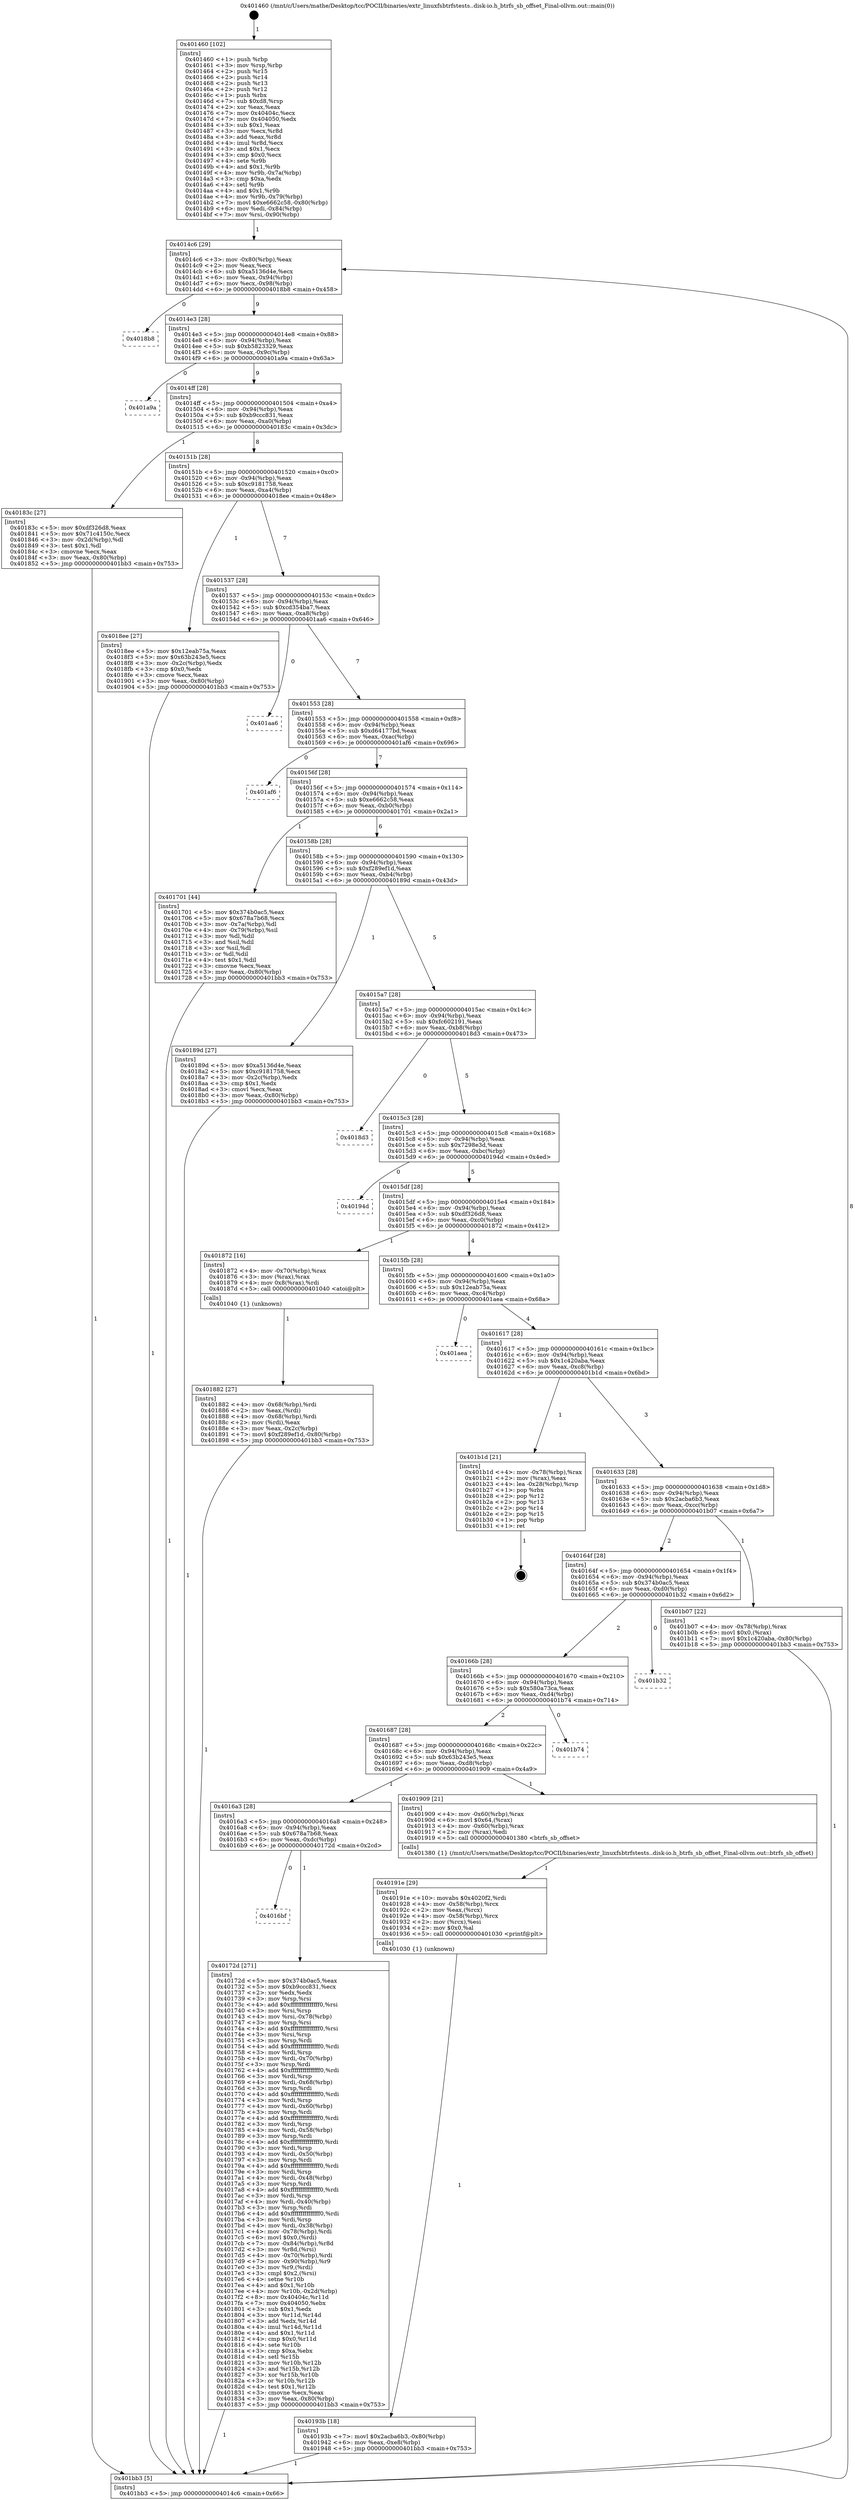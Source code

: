 digraph "0x401460" {
  label = "0x401460 (/mnt/c/Users/mathe/Desktop/tcc/POCII/binaries/extr_linuxfsbtrfstests..disk-io.h_btrfs_sb_offset_Final-ollvm.out::main(0))"
  labelloc = "t"
  node[shape=record]

  Entry [label="",width=0.3,height=0.3,shape=circle,fillcolor=black,style=filled]
  "0x4014c6" [label="{
     0x4014c6 [29]\l
     | [instrs]\l
     &nbsp;&nbsp;0x4014c6 \<+3\>: mov -0x80(%rbp),%eax\l
     &nbsp;&nbsp;0x4014c9 \<+2\>: mov %eax,%ecx\l
     &nbsp;&nbsp;0x4014cb \<+6\>: sub $0xa5136d4e,%ecx\l
     &nbsp;&nbsp;0x4014d1 \<+6\>: mov %eax,-0x94(%rbp)\l
     &nbsp;&nbsp;0x4014d7 \<+6\>: mov %ecx,-0x98(%rbp)\l
     &nbsp;&nbsp;0x4014dd \<+6\>: je 00000000004018b8 \<main+0x458\>\l
  }"]
  "0x4018b8" [label="{
     0x4018b8\l
  }", style=dashed]
  "0x4014e3" [label="{
     0x4014e3 [28]\l
     | [instrs]\l
     &nbsp;&nbsp;0x4014e3 \<+5\>: jmp 00000000004014e8 \<main+0x88\>\l
     &nbsp;&nbsp;0x4014e8 \<+6\>: mov -0x94(%rbp),%eax\l
     &nbsp;&nbsp;0x4014ee \<+5\>: sub $0xb5823329,%eax\l
     &nbsp;&nbsp;0x4014f3 \<+6\>: mov %eax,-0x9c(%rbp)\l
     &nbsp;&nbsp;0x4014f9 \<+6\>: je 0000000000401a9a \<main+0x63a\>\l
  }"]
  Exit [label="",width=0.3,height=0.3,shape=circle,fillcolor=black,style=filled,peripheries=2]
  "0x401a9a" [label="{
     0x401a9a\l
  }", style=dashed]
  "0x4014ff" [label="{
     0x4014ff [28]\l
     | [instrs]\l
     &nbsp;&nbsp;0x4014ff \<+5\>: jmp 0000000000401504 \<main+0xa4\>\l
     &nbsp;&nbsp;0x401504 \<+6\>: mov -0x94(%rbp),%eax\l
     &nbsp;&nbsp;0x40150a \<+5\>: sub $0xb9ccc831,%eax\l
     &nbsp;&nbsp;0x40150f \<+6\>: mov %eax,-0xa0(%rbp)\l
     &nbsp;&nbsp;0x401515 \<+6\>: je 000000000040183c \<main+0x3dc\>\l
  }"]
  "0x40193b" [label="{
     0x40193b [18]\l
     | [instrs]\l
     &nbsp;&nbsp;0x40193b \<+7\>: movl $0x2acba6b3,-0x80(%rbp)\l
     &nbsp;&nbsp;0x401942 \<+6\>: mov %eax,-0xe8(%rbp)\l
     &nbsp;&nbsp;0x401948 \<+5\>: jmp 0000000000401bb3 \<main+0x753\>\l
  }"]
  "0x40183c" [label="{
     0x40183c [27]\l
     | [instrs]\l
     &nbsp;&nbsp;0x40183c \<+5\>: mov $0xdf326d8,%eax\l
     &nbsp;&nbsp;0x401841 \<+5\>: mov $0x71c4150c,%ecx\l
     &nbsp;&nbsp;0x401846 \<+3\>: mov -0x2d(%rbp),%dl\l
     &nbsp;&nbsp;0x401849 \<+3\>: test $0x1,%dl\l
     &nbsp;&nbsp;0x40184c \<+3\>: cmovne %ecx,%eax\l
     &nbsp;&nbsp;0x40184f \<+3\>: mov %eax,-0x80(%rbp)\l
     &nbsp;&nbsp;0x401852 \<+5\>: jmp 0000000000401bb3 \<main+0x753\>\l
  }"]
  "0x40151b" [label="{
     0x40151b [28]\l
     | [instrs]\l
     &nbsp;&nbsp;0x40151b \<+5\>: jmp 0000000000401520 \<main+0xc0\>\l
     &nbsp;&nbsp;0x401520 \<+6\>: mov -0x94(%rbp),%eax\l
     &nbsp;&nbsp;0x401526 \<+5\>: sub $0xc9181758,%eax\l
     &nbsp;&nbsp;0x40152b \<+6\>: mov %eax,-0xa4(%rbp)\l
     &nbsp;&nbsp;0x401531 \<+6\>: je 00000000004018ee \<main+0x48e\>\l
  }"]
  "0x40191e" [label="{
     0x40191e [29]\l
     | [instrs]\l
     &nbsp;&nbsp;0x40191e \<+10\>: movabs $0x4020f2,%rdi\l
     &nbsp;&nbsp;0x401928 \<+4\>: mov -0x58(%rbp),%rcx\l
     &nbsp;&nbsp;0x40192c \<+2\>: mov %eax,(%rcx)\l
     &nbsp;&nbsp;0x40192e \<+4\>: mov -0x58(%rbp),%rcx\l
     &nbsp;&nbsp;0x401932 \<+2\>: mov (%rcx),%esi\l
     &nbsp;&nbsp;0x401934 \<+2\>: mov $0x0,%al\l
     &nbsp;&nbsp;0x401936 \<+5\>: call 0000000000401030 \<printf@plt\>\l
     | [calls]\l
     &nbsp;&nbsp;0x401030 \{1\} (unknown)\l
  }"]
  "0x4018ee" [label="{
     0x4018ee [27]\l
     | [instrs]\l
     &nbsp;&nbsp;0x4018ee \<+5\>: mov $0x12eab75a,%eax\l
     &nbsp;&nbsp;0x4018f3 \<+5\>: mov $0x63b243e5,%ecx\l
     &nbsp;&nbsp;0x4018f8 \<+3\>: mov -0x2c(%rbp),%edx\l
     &nbsp;&nbsp;0x4018fb \<+3\>: cmp $0x0,%edx\l
     &nbsp;&nbsp;0x4018fe \<+3\>: cmove %ecx,%eax\l
     &nbsp;&nbsp;0x401901 \<+3\>: mov %eax,-0x80(%rbp)\l
     &nbsp;&nbsp;0x401904 \<+5\>: jmp 0000000000401bb3 \<main+0x753\>\l
  }"]
  "0x401537" [label="{
     0x401537 [28]\l
     | [instrs]\l
     &nbsp;&nbsp;0x401537 \<+5\>: jmp 000000000040153c \<main+0xdc\>\l
     &nbsp;&nbsp;0x40153c \<+6\>: mov -0x94(%rbp),%eax\l
     &nbsp;&nbsp;0x401542 \<+5\>: sub $0xcd354ba7,%eax\l
     &nbsp;&nbsp;0x401547 \<+6\>: mov %eax,-0xa8(%rbp)\l
     &nbsp;&nbsp;0x40154d \<+6\>: je 0000000000401aa6 \<main+0x646\>\l
  }"]
  "0x401882" [label="{
     0x401882 [27]\l
     | [instrs]\l
     &nbsp;&nbsp;0x401882 \<+4\>: mov -0x68(%rbp),%rdi\l
     &nbsp;&nbsp;0x401886 \<+2\>: mov %eax,(%rdi)\l
     &nbsp;&nbsp;0x401888 \<+4\>: mov -0x68(%rbp),%rdi\l
     &nbsp;&nbsp;0x40188c \<+2\>: mov (%rdi),%eax\l
     &nbsp;&nbsp;0x40188e \<+3\>: mov %eax,-0x2c(%rbp)\l
     &nbsp;&nbsp;0x401891 \<+7\>: movl $0xf289ef1d,-0x80(%rbp)\l
     &nbsp;&nbsp;0x401898 \<+5\>: jmp 0000000000401bb3 \<main+0x753\>\l
  }"]
  "0x401aa6" [label="{
     0x401aa6\l
  }", style=dashed]
  "0x401553" [label="{
     0x401553 [28]\l
     | [instrs]\l
     &nbsp;&nbsp;0x401553 \<+5\>: jmp 0000000000401558 \<main+0xf8\>\l
     &nbsp;&nbsp;0x401558 \<+6\>: mov -0x94(%rbp),%eax\l
     &nbsp;&nbsp;0x40155e \<+5\>: sub $0xd64177bd,%eax\l
     &nbsp;&nbsp;0x401563 \<+6\>: mov %eax,-0xac(%rbp)\l
     &nbsp;&nbsp;0x401569 \<+6\>: je 0000000000401af6 \<main+0x696\>\l
  }"]
  "0x4016bf" [label="{
     0x4016bf\l
  }", style=dashed]
  "0x401af6" [label="{
     0x401af6\l
  }", style=dashed]
  "0x40156f" [label="{
     0x40156f [28]\l
     | [instrs]\l
     &nbsp;&nbsp;0x40156f \<+5\>: jmp 0000000000401574 \<main+0x114\>\l
     &nbsp;&nbsp;0x401574 \<+6\>: mov -0x94(%rbp),%eax\l
     &nbsp;&nbsp;0x40157a \<+5\>: sub $0xe6662c58,%eax\l
     &nbsp;&nbsp;0x40157f \<+6\>: mov %eax,-0xb0(%rbp)\l
     &nbsp;&nbsp;0x401585 \<+6\>: je 0000000000401701 \<main+0x2a1\>\l
  }"]
  "0x40172d" [label="{
     0x40172d [271]\l
     | [instrs]\l
     &nbsp;&nbsp;0x40172d \<+5\>: mov $0x374b0ac5,%eax\l
     &nbsp;&nbsp;0x401732 \<+5\>: mov $0xb9ccc831,%ecx\l
     &nbsp;&nbsp;0x401737 \<+2\>: xor %edx,%edx\l
     &nbsp;&nbsp;0x401739 \<+3\>: mov %rsp,%rsi\l
     &nbsp;&nbsp;0x40173c \<+4\>: add $0xfffffffffffffff0,%rsi\l
     &nbsp;&nbsp;0x401740 \<+3\>: mov %rsi,%rsp\l
     &nbsp;&nbsp;0x401743 \<+4\>: mov %rsi,-0x78(%rbp)\l
     &nbsp;&nbsp;0x401747 \<+3\>: mov %rsp,%rsi\l
     &nbsp;&nbsp;0x40174a \<+4\>: add $0xfffffffffffffff0,%rsi\l
     &nbsp;&nbsp;0x40174e \<+3\>: mov %rsi,%rsp\l
     &nbsp;&nbsp;0x401751 \<+3\>: mov %rsp,%rdi\l
     &nbsp;&nbsp;0x401754 \<+4\>: add $0xfffffffffffffff0,%rdi\l
     &nbsp;&nbsp;0x401758 \<+3\>: mov %rdi,%rsp\l
     &nbsp;&nbsp;0x40175b \<+4\>: mov %rdi,-0x70(%rbp)\l
     &nbsp;&nbsp;0x40175f \<+3\>: mov %rsp,%rdi\l
     &nbsp;&nbsp;0x401762 \<+4\>: add $0xfffffffffffffff0,%rdi\l
     &nbsp;&nbsp;0x401766 \<+3\>: mov %rdi,%rsp\l
     &nbsp;&nbsp;0x401769 \<+4\>: mov %rdi,-0x68(%rbp)\l
     &nbsp;&nbsp;0x40176d \<+3\>: mov %rsp,%rdi\l
     &nbsp;&nbsp;0x401770 \<+4\>: add $0xfffffffffffffff0,%rdi\l
     &nbsp;&nbsp;0x401774 \<+3\>: mov %rdi,%rsp\l
     &nbsp;&nbsp;0x401777 \<+4\>: mov %rdi,-0x60(%rbp)\l
     &nbsp;&nbsp;0x40177b \<+3\>: mov %rsp,%rdi\l
     &nbsp;&nbsp;0x40177e \<+4\>: add $0xfffffffffffffff0,%rdi\l
     &nbsp;&nbsp;0x401782 \<+3\>: mov %rdi,%rsp\l
     &nbsp;&nbsp;0x401785 \<+4\>: mov %rdi,-0x58(%rbp)\l
     &nbsp;&nbsp;0x401789 \<+3\>: mov %rsp,%rdi\l
     &nbsp;&nbsp;0x40178c \<+4\>: add $0xfffffffffffffff0,%rdi\l
     &nbsp;&nbsp;0x401790 \<+3\>: mov %rdi,%rsp\l
     &nbsp;&nbsp;0x401793 \<+4\>: mov %rdi,-0x50(%rbp)\l
     &nbsp;&nbsp;0x401797 \<+3\>: mov %rsp,%rdi\l
     &nbsp;&nbsp;0x40179a \<+4\>: add $0xfffffffffffffff0,%rdi\l
     &nbsp;&nbsp;0x40179e \<+3\>: mov %rdi,%rsp\l
     &nbsp;&nbsp;0x4017a1 \<+4\>: mov %rdi,-0x48(%rbp)\l
     &nbsp;&nbsp;0x4017a5 \<+3\>: mov %rsp,%rdi\l
     &nbsp;&nbsp;0x4017a8 \<+4\>: add $0xfffffffffffffff0,%rdi\l
     &nbsp;&nbsp;0x4017ac \<+3\>: mov %rdi,%rsp\l
     &nbsp;&nbsp;0x4017af \<+4\>: mov %rdi,-0x40(%rbp)\l
     &nbsp;&nbsp;0x4017b3 \<+3\>: mov %rsp,%rdi\l
     &nbsp;&nbsp;0x4017b6 \<+4\>: add $0xfffffffffffffff0,%rdi\l
     &nbsp;&nbsp;0x4017ba \<+3\>: mov %rdi,%rsp\l
     &nbsp;&nbsp;0x4017bd \<+4\>: mov %rdi,-0x38(%rbp)\l
     &nbsp;&nbsp;0x4017c1 \<+4\>: mov -0x78(%rbp),%rdi\l
     &nbsp;&nbsp;0x4017c5 \<+6\>: movl $0x0,(%rdi)\l
     &nbsp;&nbsp;0x4017cb \<+7\>: mov -0x84(%rbp),%r8d\l
     &nbsp;&nbsp;0x4017d2 \<+3\>: mov %r8d,(%rsi)\l
     &nbsp;&nbsp;0x4017d5 \<+4\>: mov -0x70(%rbp),%rdi\l
     &nbsp;&nbsp;0x4017d9 \<+7\>: mov -0x90(%rbp),%r9\l
     &nbsp;&nbsp;0x4017e0 \<+3\>: mov %r9,(%rdi)\l
     &nbsp;&nbsp;0x4017e3 \<+3\>: cmpl $0x2,(%rsi)\l
     &nbsp;&nbsp;0x4017e6 \<+4\>: setne %r10b\l
     &nbsp;&nbsp;0x4017ea \<+4\>: and $0x1,%r10b\l
     &nbsp;&nbsp;0x4017ee \<+4\>: mov %r10b,-0x2d(%rbp)\l
     &nbsp;&nbsp;0x4017f2 \<+8\>: mov 0x40404c,%r11d\l
     &nbsp;&nbsp;0x4017fa \<+7\>: mov 0x404050,%ebx\l
     &nbsp;&nbsp;0x401801 \<+3\>: sub $0x1,%edx\l
     &nbsp;&nbsp;0x401804 \<+3\>: mov %r11d,%r14d\l
     &nbsp;&nbsp;0x401807 \<+3\>: add %edx,%r14d\l
     &nbsp;&nbsp;0x40180a \<+4\>: imul %r14d,%r11d\l
     &nbsp;&nbsp;0x40180e \<+4\>: and $0x1,%r11d\l
     &nbsp;&nbsp;0x401812 \<+4\>: cmp $0x0,%r11d\l
     &nbsp;&nbsp;0x401816 \<+4\>: sete %r10b\l
     &nbsp;&nbsp;0x40181a \<+3\>: cmp $0xa,%ebx\l
     &nbsp;&nbsp;0x40181d \<+4\>: setl %r15b\l
     &nbsp;&nbsp;0x401821 \<+3\>: mov %r10b,%r12b\l
     &nbsp;&nbsp;0x401824 \<+3\>: and %r15b,%r12b\l
     &nbsp;&nbsp;0x401827 \<+3\>: xor %r15b,%r10b\l
     &nbsp;&nbsp;0x40182a \<+3\>: or %r10b,%r12b\l
     &nbsp;&nbsp;0x40182d \<+4\>: test $0x1,%r12b\l
     &nbsp;&nbsp;0x401831 \<+3\>: cmovne %ecx,%eax\l
     &nbsp;&nbsp;0x401834 \<+3\>: mov %eax,-0x80(%rbp)\l
     &nbsp;&nbsp;0x401837 \<+5\>: jmp 0000000000401bb3 \<main+0x753\>\l
  }"]
  "0x401701" [label="{
     0x401701 [44]\l
     | [instrs]\l
     &nbsp;&nbsp;0x401701 \<+5\>: mov $0x374b0ac5,%eax\l
     &nbsp;&nbsp;0x401706 \<+5\>: mov $0x678a7b68,%ecx\l
     &nbsp;&nbsp;0x40170b \<+3\>: mov -0x7a(%rbp),%dl\l
     &nbsp;&nbsp;0x40170e \<+4\>: mov -0x79(%rbp),%sil\l
     &nbsp;&nbsp;0x401712 \<+3\>: mov %dl,%dil\l
     &nbsp;&nbsp;0x401715 \<+3\>: and %sil,%dil\l
     &nbsp;&nbsp;0x401718 \<+3\>: xor %sil,%dl\l
     &nbsp;&nbsp;0x40171b \<+3\>: or %dl,%dil\l
     &nbsp;&nbsp;0x40171e \<+4\>: test $0x1,%dil\l
     &nbsp;&nbsp;0x401722 \<+3\>: cmovne %ecx,%eax\l
     &nbsp;&nbsp;0x401725 \<+3\>: mov %eax,-0x80(%rbp)\l
     &nbsp;&nbsp;0x401728 \<+5\>: jmp 0000000000401bb3 \<main+0x753\>\l
  }"]
  "0x40158b" [label="{
     0x40158b [28]\l
     | [instrs]\l
     &nbsp;&nbsp;0x40158b \<+5\>: jmp 0000000000401590 \<main+0x130\>\l
     &nbsp;&nbsp;0x401590 \<+6\>: mov -0x94(%rbp),%eax\l
     &nbsp;&nbsp;0x401596 \<+5\>: sub $0xf289ef1d,%eax\l
     &nbsp;&nbsp;0x40159b \<+6\>: mov %eax,-0xb4(%rbp)\l
     &nbsp;&nbsp;0x4015a1 \<+6\>: je 000000000040189d \<main+0x43d\>\l
  }"]
  "0x401bb3" [label="{
     0x401bb3 [5]\l
     | [instrs]\l
     &nbsp;&nbsp;0x401bb3 \<+5\>: jmp 00000000004014c6 \<main+0x66\>\l
  }"]
  "0x401460" [label="{
     0x401460 [102]\l
     | [instrs]\l
     &nbsp;&nbsp;0x401460 \<+1\>: push %rbp\l
     &nbsp;&nbsp;0x401461 \<+3\>: mov %rsp,%rbp\l
     &nbsp;&nbsp;0x401464 \<+2\>: push %r15\l
     &nbsp;&nbsp;0x401466 \<+2\>: push %r14\l
     &nbsp;&nbsp;0x401468 \<+2\>: push %r13\l
     &nbsp;&nbsp;0x40146a \<+2\>: push %r12\l
     &nbsp;&nbsp;0x40146c \<+1\>: push %rbx\l
     &nbsp;&nbsp;0x40146d \<+7\>: sub $0xd8,%rsp\l
     &nbsp;&nbsp;0x401474 \<+2\>: xor %eax,%eax\l
     &nbsp;&nbsp;0x401476 \<+7\>: mov 0x40404c,%ecx\l
     &nbsp;&nbsp;0x40147d \<+7\>: mov 0x404050,%edx\l
     &nbsp;&nbsp;0x401484 \<+3\>: sub $0x1,%eax\l
     &nbsp;&nbsp;0x401487 \<+3\>: mov %ecx,%r8d\l
     &nbsp;&nbsp;0x40148a \<+3\>: add %eax,%r8d\l
     &nbsp;&nbsp;0x40148d \<+4\>: imul %r8d,%ecx\l
     &nbsp;&nbsp;0x401491 \<+3\>: and $0x1,%ecx\l
     &nbsp;&nbsp;0x401494 \<+3\>: cmp $0x0,%ecx\l
     &nbsp;&nbsp;0x401497 \<+4\>: sete %r9b\l
     &nbsp;&nbsp;0x40149b \<+4\>: and $0x1,%r9b\l
     &nbsp;&nbsp;0x40149f \<+4\>: mov %r9b,-0x7a(%rbp)\l
     &nbsp;&nbsp;0x4014a3 \<+3\>: cmp $0xa,%edx\l
     &nbsp;&nbsp;0x4014a6 \<+4\>: setl %r9b\l
     &nbsp;&nbsp;0x4014aa \<+4\>: and $0x1,%r9b\l
     &nbsp;&nbsp;0x4014ae \<+4\>: mov %r9b,-0x79(%rbp)\l
     &nbsp;&nbsp;0x4014b2 \<+7\>: movl $0xe6662c58,-0x80(%rbp)\l
     &nbsp;&nbsp;0x4014b9 \<+6\>: mov %edi,-0x84(%rbp)\l
     &nbsp;&nbsp;0x4014bf \<+7\>: mov %rsi,-0x90(%rbp)\l
  }"]
  "0x4016a3" [label="{
     0x4016a3 [28]\l
     | [instrs]\l
     &nbsp;&nbsp;0x4016a3 \<+5\>: jmp 00000000004016a8 \<main+0x248\>\l
     &nbsp;&nbsp;0x4016a8 \<+6\>: mov -0x94(%rbp),%eax\l
     &nbsp;&nbsp;0x4016ae \<+5\>: sub $0x678a7b68,%eax\l
     &nbsp;&nbsp;0x4016b3 \<+6\>: mov %eax,-0xdc(%rbp)\l
     &nbsp;&nbsp;0x4016b9 \<+6\>: je 000000000040172d \<main+0x2cd\>\l
  }"]
  "0x40189d" [label="{
     0x40189d [27]\l
     | [instrs]\l
     &nbsp;&nbsp;0x40189d \<+5\>: mov $0xa5136d4e,%eax\l
     &nbsp;&nbsp;0x4018a2 \<+5\>: mov $0xc9181758,%ecx\l
     &nbsp;&nbsp;0x4018a7 \<+3\>: mov -0x2c(%rbp),%edx\l
     &nbsp;&nbsp;0x4018aa \<+3\>: cmp $0x1,%edx\l
     &nbsp;&nbsp;0x4018ad \<+3\>: cmovl %ecx,%eax\l
     &nbsp;&nbsp;0x4018b0 \<+3\>: mov %eax,-0x80(%rbp)\l
     &nbsp;&nbsp;0x4018b3 \<+5\>: jmp 0000000000401bb3 \<main+0x753\>\l
  }"]
  "0x4015a7" [label="{
     0x4015a7 [28]\l
     | [instrs]\l
     &nbsp;&nbsp;0x4015a7 \<+5\>: jmp 00000000004015ac \<main+0x14c\>\l
     &nbsp;&nbsp;0x4015ac \<+6\>: mov -0x94(%rbp),%eax\l
     &nbsp;&nbsp;0x4015b2 \<+5\>: sub $0xfc602191,%eax\l
     &nbsp;&nbsp;0x4015b7 \<+6\>: mov %eax,-0xb8(%rbp)\l
     &nbsp;&nbsp;0x4015bd \<+6\>: je 00000000004018d3 \<main+0x473\>\l
  }"]
  "0x401909" [label="{
     0x401909 [21]\l
     | [instrs]\l
     &nbsp;&nbsp;0x401909 \<+4\>: mov -0x60(%rbp),%rax\l
     &nbsp;&nbsp;0x40190d \<+6\>: movl $0x64,(%rax)\l
     &nbsp;&nbsp;0x401913 \<+4\>: mov -0x60(%rbp),%rax\l
     &nbsp;&nbsp;0x401917 \<+2\>: mov (%rax),%edi\l
     &nbsp;&nbsp;0x401919 \<+5\>: call 0000000000401380 \<btrfs_sb_offset\>\l
     | [calls]\l
     &nbsp;&nbsp;0x401380 \{1\} (/mnt/c/Users/mathe/Desktop/tcc/POCII/binaries/extr_linuxfsbtrfstests..disk-io.h_btrfs_sb_offset_Final-ollvm.out::btrfs_sb_offset)\l
  }"]
  "0x4018d3" [label="{
     0x4018d3\l
  }", style=dashed]
  "0x4015c3" [label="{
     0x4015c3 [28]\l
     | [instrs]\l
     &nbsp;&nbsp;0x4015c3 \<+5\>: jmp 00000000004015c8 \<main+0x168\>\l
     &nbsp;&nbsp;0x4015c8 \<+6\>: mov -0x94(%rbp),%eax\l
     &nbsp;&nbsp;0x4015ce \<+5\>: sub $0x7298e3d,%eax\l
     &nbsp;&nbsp;0x4015d3 \<+6\>: mov %eax,-0xbc(%rbp)\l
     &nbsp;&nbsp;0x4015d9 \<+6\>: je 000000000040194d \<main+0x4ed\>\l
  }"]
  "0x401687" [label="{
     0x401687 [28]\l
     | [instrs]\l
     &nbsp;&nbsp;0x401687 \<+5\>: jmp 000000000040168c \<main+0x22c\>\l
     &nbsp;&nbsp;0x40168c \<+6\>: mov -0x94(%rbp),%eax\l
     &nbsp;&nbsp;0x401692 \<+5\>: sub $0x63b243e5,%eax\l
     &nbsp;&nbsp;0x401697 \<+6\>: mov %eax,-0xd8(%rbp)\l
     &nbsp;&nbsp;0x40169d \<+6\>: je 0000000000401909 \<main+0x4a9\>\l
  }"]
  "0x40194d" [label="{
     0x40194d\l
  }", style=dashed]
  "0x4015df" [label="{
     0x4015df [28]\l
     | [instrs]\l
     &nbsp;&nbsp;0x4015df \<+5\>: jmp 00000000004015e4 \<main+0x184\>\l
     &nbsp;&nbsp;0x4015e4 \<+6\>: mov -0x94(%rbp),%eax\l
     &nbsp;&nbsp;0x4015ea \<+5\>: sub $0xdf326d8,%eax\l
     &nbsp;&nbsp;0x4015ef \<+6\>: mov %eax,-0xc0(%rbp)\l
     &nbsp;&nbsp;0x4015f5 \<+6\>: je 0000000000401872 \<main+0x412\>\l
  }"]
  "0x401b74" [label="{
     0x401b74\l
  }", style=dashed]
  "0x401872" [label="{
     0x401872 [16]\l
     | [instrs]\l
     &nbsp;&nbsp;0x401872 \<+4\>: mov -0x70(%rbp),%rax\l
     &nbsp;&nbsp;0x401876 \<+3\>: mov (%rax),%rax\l
     &nbsp;&nbsp;0x401879 \<+4\>: mov 0x8(%rax),%rdi\l
     &nbsp;&nbsp;0x40187d \<+5\>: call 0000000000401040 \<atoi@plt\>\l
     | [calls]\l
     &nbsp;&nbsp;0x401040 \{1\} (unknown)\l
  }"]
  "0x4015fb" [label="{
     0x4015fb [28]\l
     | [instrs]\l
     &nbsp;&nbsp;0x4015fb \<+5\>: jmp 0000000000401600 \<main+0x1a0\>\l
     &nbsp;&nbsp;0x401600 \<+6\>: mov -0x94(%rbp),%eax\l
     &nbsp;&nbsp;0x401606 \<+5\>: sub $0x12eab75a,%eax\l
     &nbsp;&nbsp;0x40160b \<+6\>: mov %eax,-0xc4(%rbp)\l
     &nbsp;&nbsp;0x401611 \<+6\>: je 0000000000401aea \<main+0x68a\>\l
  }"]
  "0x40166b" [label="{
     0x40166b [28]\l
     | [instrs]\l
     &nbsp;&nbsp;0x40166b \<+5\>: jmp 0000000000401670 \<main+0x210\>\l
     &nbsp;&nbsp;0x401670 \<+6\>: mov -0x94(%rbp),%eax\l
     &nbsp;&nbsp;0x401676 \<+5\>: sub $0x580a73ca,%eax\l
     &nbsp;&nbsp;0x40167b \<+6\>: mov %eax,-0xd4(%rbp)\l
     &nbsp;&nbsp;0x401681 \<+6\>: je 0000000000401b74 \<main+0x714\>\l
  }"]
  "0x401aea" [label="{
     0x401aea\l
  }", style=dashed]
  "0x401617" [label="{
     0x401617 [28]\l
     | [instrs]\l
     &nbsp;&nbsp;0x401617 \<+5\>: jmp 000000000040161c \<main+0x1bc\>\l
     &nbsp;&nbsp;0x40161c \<+6\>: mov -0x94(%rbp),%eax\l
     &nbsp;&nbsp;0x401622 \<+5\>: sub $0x1c420aba,%eax\l
     &nbsp;&nbsp;0x401627 \<+6\>: mov %eax,-0xc8(%rbp)\l
     &nbsp;&nbsp;0x40162d \<+6\>: je 0000000000401b1d \<main+0x6bd\>\l
  }"]
  "0x401b32" [label="{
     0x401b32\l
  }", style=dashed]
  "0x401b1d" [label="{
     0x401b1d [21]\l
     | [instrs]\l
     &nbsp;&nbsp;0x401b1d \<+4\>: mov -0x78(%rbp),%rax\l
     &nbsp;&nbsp;0x401b21 \<+2\>: mov (%rax),%eax\l
     &nbsp;&nbsp;0x401b23 \<+4\>: lea -0x28(%rbp),%rsp\l
     &nbsp;&nbsp;0x401b27 \<+1\>: pop %rbx\l
     &nbsp;&nbsp;0x401b28 \<+2\>: pop %r12\l
     &nbsp;&nbsp;0x401b2a \<+2\>: pop %r13\l
     &nbsp;&nbsp;0x401b2c \<+2\>: pop %r14\l
     &nbsp;&nbsp;0x401b2e \<+2\>: pop %r15\l
     &nbsp;&nbsp;0x401b30 \<+1\>: pop %rbp\l
     &nbsp;&nbsp;0x401b31 \<+1\>: ret\l
  }"]
  "0x401633" [label="{
     0x401633 [28]\l
     | [instrs]\l
     &nbsp;&nbsp;0x401633 \<+5\>: jmp 0000000000401638 \<main+0x1d8\>\l
     &nbsp;&nbsp;0x401638 \<+6\>: mov -0x94(%rbp),%eax\l
     &nbsp;&nbsp;0x40163e \<+5\>: sub $0x2acba6b3,%eax\l
     &nbsp;&nbsp;0x401643 \<+6\>: mov %eax,-0xcc(%rbp)\l
     &nbsp;&nbsp;0x401649 \<+6\>: je 0000000000401b07 \<main+0x6a7\>\l
  }"]
  "0x40164f" [label="{
     0x40164f [28]\l
     | [instrs]\l
     &nbsp;&nbsp;0x40164f \<+5\>: jmp 0000000000401654 \<main+0x1f4\>\l
     &nbsp;&nbsp;0x401654 \<+6\>: mov -0x94(%rbp),%eax\l
     &nbsp;&nbsp;0x40165a \<+5\>: sub $0x374b0ac5,%eax\l
     &nbsp;&nbsp;0x40165f \<+6\>: mov %eax,-0xd0(%rbp)\l
     &nbsp;&nbsp;0x401665 \<+6\>: je 0000000000401b32 \<main+0x6d2\>\l
  }"]
  "0x401b07" [label="{
     0x401b07 [22]\l
     | [instrs]\l
     &nbsp;&nbsp;0x401b07 \<+4\>: mov -0x78(%rbp),%rax\l
     &nbsp;&nbsp;0x401b0b \<+6\>: movl $0x0,(%rax)\l
     &nbsp;&nbsp;0x401b11 \<+7\>: movl $0x1c420aba,-0x80(%rbp)\l
     &nbsp;&nbsp;0x401b18 \<+5\>: jmp 0000000000401bb3 \<main+0x753\>\l
  }"]
  Entry -> "0x401460" [label=" 1"]
  "0x4014c6" -> "0x4018b8" [label=" 0"]
  "0x4014c6" -> "0x4014e3" [label=" 9"]
  "0x401b1d" -> Exit [label=" 1"]
  "0x4014e3" -> "0x401a9a" [label=" 0"]
  "0x4014e3" -> "0x4014ff" [label=" 9"]
  "0x401b07" -> "0x401bb3" [label=" 1"]
  "0x4014ff" -> "0x40183c" [label=" 1"]
  "0x4014ff" -> "0x40151b" [label=" 8"]
  "0x40193b" -> "0x401bb3" [label=" 1"]
  "0x40151b" -> "0x4018ee" [label=" 1"]
  "0x40151b" -> "0x401537" [label=" 7"]
  "0x40191e" -> "0x40193b" [label=" 1"]
  "0x401537" -> "0x401aa6" [label=" 0"]
  "0x401537" -> "0x401553" [label=" 7"]
  "0x401909" -> "0x40191e" [label=" 1"]
  "0x401553" -> "0x401af6" [label=" 0"]
  "0x401553" -> "0x40156f" [label=" 7"]
  "0x40189d" -> "0x401bb3" [label=" 1"]
  "0x40156f" -> "0x401701" [label=" 1"]
  "0x40156f" -> "0x40158b" [label=" 6"]
  "0x401701" -> "0x401bb3" [label=" 1"]
  "0x401460" -> "0x4014c6" [label=" 1"]
  "0x401bb3" -> "0x4014c6" [label=" 8"]
  "0x401882" -> "0x401bb3" [label=" 1"]
  "0x40158b" -> "0x40189d" [label=" 1"]
  "0x40158b" -> "0x4015a7" [label=" 5"]
  "0x40183c" -> "0x401bb3" [label=" 1"]
  "0x4015a7" -> "0x4018d3" [label=" 0"]
  "0x4015a7" -> "0x4015c3" [label=" 5"]
  "0x40172d" -> "0x401bb3" [label=" 1"]
  "0x4015c3" -> "0x40194d" [label=" 0"]
  "0x4015c3" -> "0x4015df" [label=" 5"]
  "0x4016a3" -> "0x4016bf" [label=" 0"]
  "0x4015df" -> "0x401872" [label=" 1"]
  "0x4015df" -> "0x4015fb" [label=" 4"]
  "0x4016a3" -> "0x40172d" [label=" 1"]
  "0x4015fb" -> "0x401aea" [label=" 0"]
  "0x4015fb" -> "0x401617" [label=" 4"]
  "0x401687" -> "0x4016a3" [label=" 1"]
  "0x401617" -> "0x401b1d" [label=" 1"]
  "0x401617" -> "0x401633" [label=" 3"]
  "0x401687" -> "0x401909" [label=" 1"]
  "0x401633" -> "0x401b07" [label=" 1"]
  "0x401633" -> "0x40164f" [label=" 2"]
  "0x4018ee" -> "0x401bb3" [label=" 1"]
  "0x40164f" -> "0x401b32" [label=" 0"]
  "0x40164f" -> "0x40166b" [label=" 2"]
  "0x401872" -> "0x401882" [label=" 1"]
  "0x40166b" -> "0x401b74" [label=" 0"]
  "0x40166b" -> "0x401687" [label=" 2"]
}
